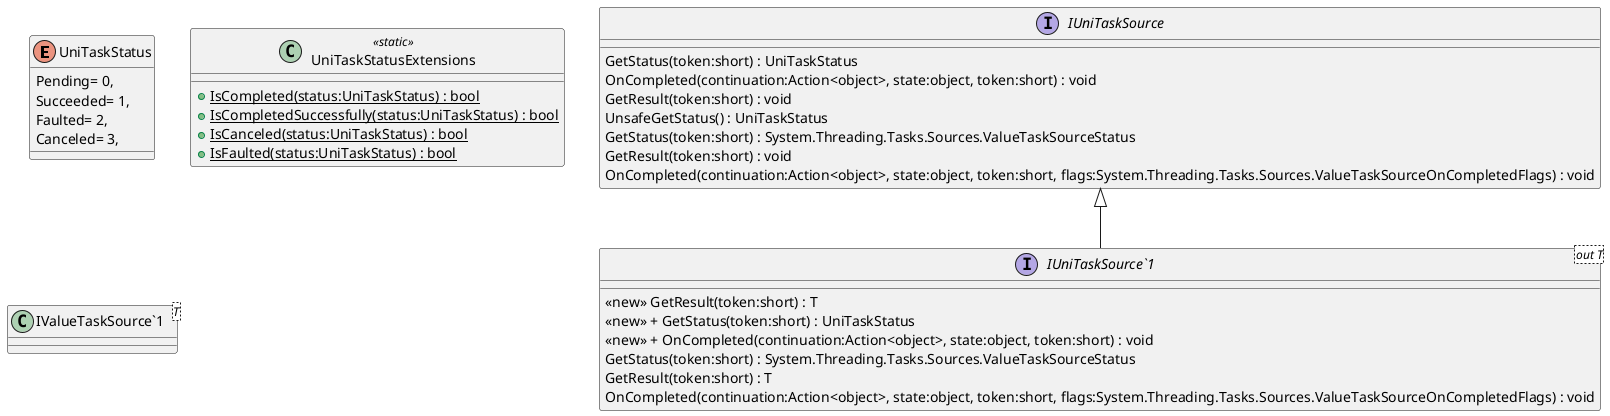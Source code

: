 @startuml
enum UniTaskStatus {
    Pending= 0,
    Succeeded= 1,
    Faulted= 2,
    Canceled= 3,
}
interface IUniTaskSource {
    GetStatus(token:short) : UniTaskStatus
    OnCompleted(continuation:Action<object>, state:object, token:short) : void
    GetResult(token:short) : void
    UnsafeGetStatus() : UniTaskStatus
    GetStatus(token:short) : System.Threading.Tasks.Sources.ValueTaskSourceStatus
    GetResult(token:short) : void
    OnCompleted(continuation:Action<object>, state:object, token:short, flags:System.Threading.Tasks.Sources.ValueTaskSourceOnCompletedFlags) : void
}
interface "IUniTaskSource`1"<out T> {
    <<new>> GetResult(token:short) : T
    <<new>> + GetStatus(token:short) : UniTaskStatus
    <<new>> + OnCompleted(continuation:Action<object>, state:object, token:short) : void
    GetStatus(token:short) : System.Threading.Tasks.Sources.ValueTaskSourceStatus
    GetResult(token:short) : T
    OnCompleted(continuation:Action<object>, state:object, token:short, flags:System.Threading.Tasks.Sources.ValueTaskSourceOnCompletedFlags) : void
}
class UniTaskStatusExtensions <<static>> {
    + {static} IsCompleted(status:UniTaskStatus) : bool
    + {static} IsCompletedSuccessfully(status:UniTaskStatus) : bool
    + {static} IsCanceled(status:UniTaskStatus) : bool
    + {static} IsFaulted(status:UniTaskStatus) : bool
}
class "IValueTaskSource`1"<T> {
}
IUniTaskSource <|-- "IUniTaskSource`1"
@enduml
